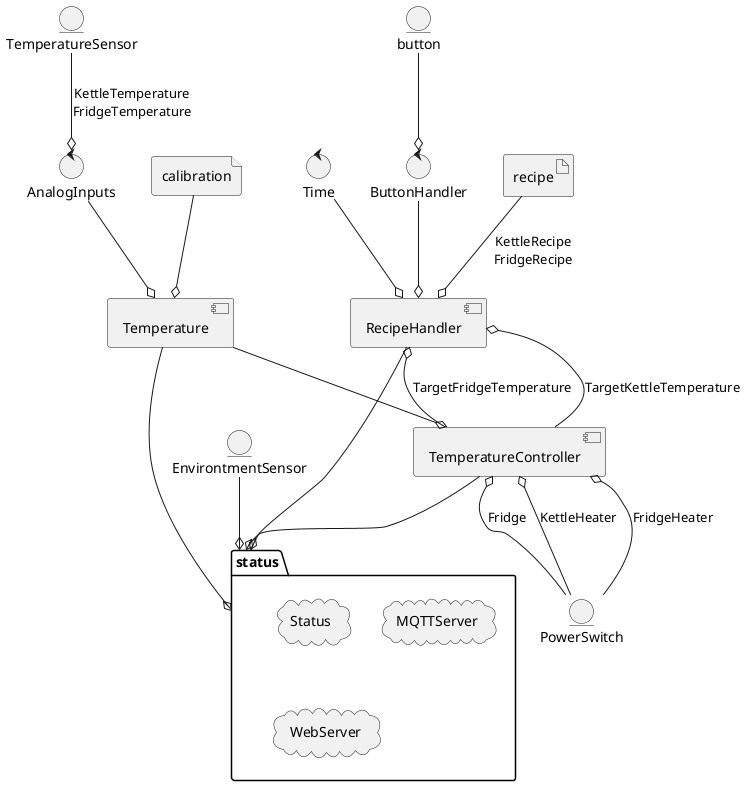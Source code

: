 @startuml BronartsmeiH
artifact recipe

control Time

entity button
control ButtonHandler
button --o ButtonHandler

component RecipeHandler
recipe --o RecipeHandler : KettleRecipe\nFridgeRecipe
Time --o RecipeHandler
ButtonHandler --o RecipeHandler

entity TemperatureSensor
control AnalogInputs
TemperatureSensor --o AnalogInputs : KettleTemperature\nFridgeTemperature

file calibration

component Temperature
AnalogInputs --o Temperature
calibration --o Temperature

component TemperatureController
entity PowerSwitch
Temperature --o TemperatureController
TemperatureController o-- PowerSwitch : KettleHeater
TemperatureController o-- PowerSwitch : FridgeHeater
TemperatureController o-- PowerSwitch : Fridge

RecipeHandler o-- TemperatureController : TargetKettleTemperature
RecipeHandler o-- TemperatureController : TargetFridgeTemperature

entity EnvirontmentSensor

package status {
  cloud Status
  cloud MQTT as "MQTTServer"
  cloud WWW as "WebServer"
}


Temperature --o status
RecipeHandler --o status
TemperatureController --o status
EnvirontmentSensor --o status
@enduml
